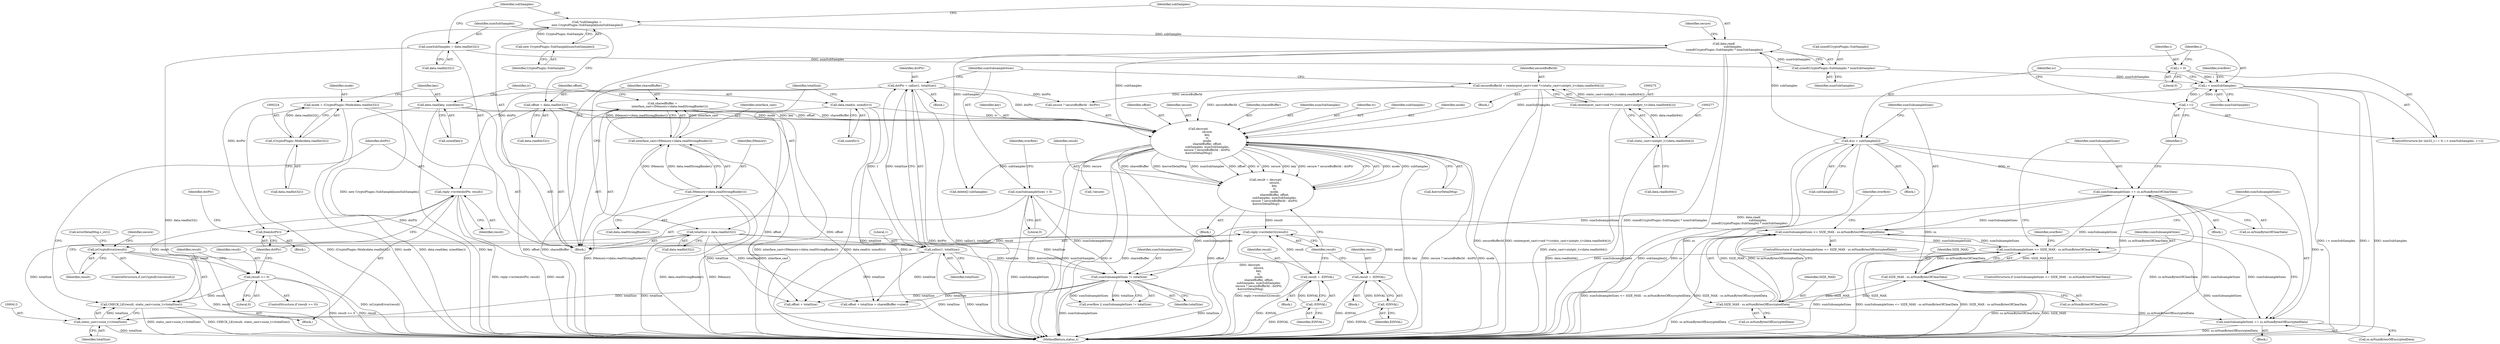digraph "0_Android_22f824feac43d5758f9a70b77f2aca840ba62c3b@API" {
"1000415" [label="(Call,reply->write(dstPtr, result))"];
"1000281" [label="(Call,dstPtr = calloc(1, totalSize))"];
"1000283" [label="(Call,calloc(1, totalSize))"];
"1000237" [label="(Call,totalSize = data.readInt32())"];
"1000410" [label="(Call,CHECK_LE(result, static_cast<ssize_t>(totalSize)))"];
"1000406" [label="(Call,result >= 0)"];
"1000396" [label="(Call,isCryptoError(result))"];
"1000393" [label="(Call,reply->writeInt32(result))"];
"1000376" [label="(Call,result = decrypt(\n                    secure,\n                    key,\n                    iv,\n                    mode,\n                    sharedBuffer, offset,\n                    subSamples, numSubSamples,\n                    secure ? secureBufferId : dstPtr,\n &errorDetailMsg))"];
"1000378" [label="(Call,decrypt(\n                    secure,\n                    key,\n                    iv,\n                    mode,\n                    sharedBuffer, offset,\n                    subSamples, numSubSamples,\n                    secure ? secureBufferId : dstPtr,\n &errorDetailMsg))"];
"1000227" [label="(Call,data.read(key, sizeof(key)))"];
"1000232" [label="(Call,data.read(iv, sizeof(iv)))"];
"1000221" [label="(Call,mode = (CryptoPlugin::Mode)data.readInt32())"];
"1000223" [label="(Call,(CryptoPlugin::Mode)data.readInt32())"];
"1000241" [label="(Call,sharedBuffer =\n                interface_cast<IMemory>(data.readStrongBinder()))"];
"1000243" [label="(Call,interface_cast<IMemory>(data.readStrongBinder()))"];
"1000245" [label="(Call,IMemory>(data.readStrongBinder()))"];
"1000249" [label="(Call,offset = data.readInt32())"];
"1000261" [label="(Call,data.read(\n                    subSamples,\n sizeof(CryptoPlugin::SubSample) * numSubSamples))"];
"1000257" [label="(Call,*subSamples =\n new CryptoPlugin::SubSample[numSubSamples])"];
"1000259" [label="(Call,new CryptoPlugin::SubSample[numSubSamples])"];
"1000263" [label="(Call,sizeof(CryptoPlugin::SubSample) * numSubSamples)"];
"1000253" [label="(Call,numSubSamples = data.readInt32())"];
"1000301" [label="(Call,i < numSubSamples)"];
"1000298" [label="(Call,i = 0)"];
"1000304" [label="(Call,++i)"];
"1000272" [label="(Call,secureBufferId = reinterpret_cast<void *>(static_cast<uintptr_t>(data.readInt64())))"];
"1000274" [label="(Call,reinterpret_cast<void *>(static_cast<uintptr_t>(data.readInt64())))"];
"1000276" [label="(Call,static_cast<uintptr_t>(data.readInt64()))"];
"1000370" [label="(Call,result = -EINVAL)"];
"1000372" [label="(Call,-EINVAL)"];
"1000358" [label="(Call,result = -EINVAL)"];
"1000360" [label="(Call,-EINVAL)"];
"1000412" [label="(Call,static_cast<ssize_t>(totalSize))"];
"1000354" [label="(Call,sumSubsampleSizes != totalSize)"];
"1000333" [label="(Call,sumSubsampleSizes <= SIZE_MAX - ss.mNumBytesOfClearData)"];
"1000314" [label="(Call,sumSubsampleSizes <= SIZE_MAX - ss.mNumBytesOfEncryptedData)"];
"1000289" [label="(Call,sumSubsampleSizes = 0)"];
"1000341" [label="(Call,sumSubsampleSizes += ss.mNumBytesOfClearData)"];
"1000308" [label="(Call,&ss = subSamples[i])"];
"1000335" [label="(Call,SIZE_MAX - ss.mNumBytesOfClearData)"];
"1000316" [label="(Call,SIZE_MAX - ss.mNumBytesOfEncryptedData)"];
"1000322" [label="(Call,sumSubsampleSizes += ss.mNumBytesOfEncryptedData)"];
"1000418" [label="(Call,free(dstPtr))"];
"1000305" [label="(Identifier,i)"];
"1000342" [label="(Identifier,sumSubsampleSizes)"];
"1000316" [label="(Call,SIZE_MAX - ss.mNumBytesOfEncryptedData)"];
"1000333" [label="(Call,sumSubsampleSizes <= SIZE_MAX - ss.mNumBytesOfClearData)"];
"1000321" [label="(Block,)"];
"1000222" [label="(Identifier,mode)"];
"1000358" [label="(Call,result = -EINVAL)"];
"1000308" [label="(Call,&ss = subSamples[i])"];
"1000372" [label="(Call,-EINVAL)"];
"1000225" [label="(Call,data.readInt32())"];
"1000247" [label="(Call,data.readStrongBinder())"];
"1000360" [label="(Call,-EINVAL)"];
"1000375" [label="(Block,)"];
"1000400" [label="(Call,errorDetailMsg.c_str())"];
"1000376" [label="(Call,result = decrypt(\n                    secure,\n                    key,\n                    iv,\n                    mode,\n                    sharedBuffer, offset,\n                    subSamples, numSubSamples,\n                    secure ? secureBufferId : dstPtr,\n &errorDetailMsg))"];
"1000395" [label="(ControlStructure,if (isCryptoError(result)))"];
"1000354" [label="(Call,sumSubsampleSizes != totalSize)"];
"1000234" [label="(Call,sizeof(iv))"];
"1000415" [label="(Call,reply->write(dstPtr, result))"];
"1000402" [label="(Call,!secure)"];
"1000318" [label="(Call,ss.mNumBytesOfEncryptedData)"];
"1000403" [label="(Identifier,secure)"];
"1000250" [label="(Identifier,offset)"];
"1000471" [label="(MethodReturn,status_t)"];
"1000304" [label="(Call,++i)"];
"1000285" [label="(Identifier,totalSize)"];
"1000232" [label="(Call,data.read(iv, sizeof(iv)))"];
"1000281" [label="(Call,dstPtr = calloc(1, totalSize))"];
"1000255" [label="(Call,data.readInt32())"];
"1000266" [label="(Identifier,numSubSamples)"];
"1000378" [label="(Call,decrypt(\n                    secure,\n                    key,\n                    iv,\n                    mode,\n                    sharedBuffer, offset,\n                    subSamples, numSubSamples,\n                    secure ? secureBufferId : dstPtr,\n &errorDetailMsg))"];
"1000228" [label="(Identifier,key)"];
"1000258" [label="(Identifier,subSamples)"];
"1000359" [label="(Identifier,result)"];
"1000361" [label="(Identifier,EINVAL)"];
"1000406" [label="(Call,result >= 0)"];
"1000396" [label="(Call,isCryptoError(result))"];
"1000357" [label="(Block,)"];
"1000383" [label="(Identifier,sharedBuffer)"];
"1000386" [label="(Identifier,numSubSamples)"];
"1000229" [label="(Call,sizeof(key))"];
"1000233" [label="(Identifier,iv)"];
"1000272" [label="(Call,secureBufferId = reinterpret_cast<void *>(static_cast<uintptr_t>(data.readInt64())))"];
"1000278" [label="(Call,data.readInt64())"];
"1000262" [label="(Identifier,subSamples)"];
"1000335" [label="(Call,SIZE_MAX - ss.mNumBytesOfClearData)"];
"1000241" [label="(Call,sharedBuffer =\n                interface_cast<IMemory>(data.readStrongBinder()))"];
"1000249" [label="(Call,offset = data.readInt32())"];
"1000303" [label="(Identifier,numSubSamples)"];
"1000299" [label="(Identifier,i)"];
"1000271" [label="(Block,)"];
"1000314" [label="(Call,sumSubsampleSizes <= SIZE_MAX - ss.mNumBytesOfEncryptedData)"];
"1000322" [label="(Call,sumSubsampleSizes += ss.mNumBytesOfEncryptedData)"];
"1000317" [label="(Identifier,SIZE_MAX)"];
"1000310" [label="(Call,subSamples[i])"];
"1000315" [label="(Identifier,sumSubsampleSizes)"];
"1000421" [label="(Identifier,dstPtr)"];
"1000324" [label="(Call,ss.mNumBytesOfEncryptedData)"];
"1000280" [label="(Block,)"];
"1000296" [label="(ControlStructure,for (int32_t i = 0; i < numSubSamples; ++i))"];
"1000270" [label="(Identifier,secure)"];
"1000332" [label="(ControlStructure,if (sumSubsampleSizes <= SIZE_MAX - ss.mNumBytesOfClearData))"];
"1000343" [label="(Call,ss.mNumBytesOfClearData)"];
"1000264" [label="(Call,sizeof(CryptoPlugin::SubSample))"];
"1000393" [label="(Call,reply->writeInt32(result))"];
"1000273" [label="(Identifier,secureBufferId)"];
"1000405" [label="(ControlStructure,if (result >= 0))"];
"1000381" [label="(Identifier,iv)"];
"1000336" [label="(Identifier,SIZE_MAX)"];
"1000309" [label="(Identifier,ss)"];
"1000323" [label="(Identifier,sumSubsampleSizes)"];
"1000407" [label="(Identifier,result)"];
"1000289" [label="(Call,sumSubsampleSizes = 0)"];
"1000353" [label="(Identifier,overflow)"];
"1000284" [label="(Literal,1)"];
"1000416" [label="(Identifier,dstPtr)"];
"1000409" [label="(Block,)"];
"1000370" [label="(Call,result = -EINVAL)"];
"1000221" [label="(Call,mode = (CryptoPlugin::Mode)data.readInt32())"];
"1000340" [label="(Block,)"];
"1000411" [label="(Identifier,result)"];
"1000397" [label="(Identifier,result)"];
"1000259" [label="(Call,new CryptoPlugin::SubSample[numSubSamples])"];
"1000419" [label="(Identifier,dstPtr)"];
"1000302" [label="(Identifier,i)"];
"1000283" [label="(Call,calloc(1, totalSize))"];
"1000301" [label="(Call,i < numSubSamples)"];
"1000294" [label="(Identifier,overflow)"];
"1000245" [label="(Call,IMemory>(data.readStrongBinder()))"];
"1000254" [label="(Identifier,numSubSamples)"];
"1000276" [label="(Call,static_cast<uintptr_t>(data.readInt64()))"];
"1000237" [label="(Call,totalSize = data.readInt32())"];
"1000291" [label="(Literal,0)"];
"1000408" [label="(Literal,0)"];
"1000387" [label="(Call,secure ? secureBufferId : dstPtr)"];
"1000385" [label="(Identifier,subSamples)"];
"1000341" [label="(Call,sumSubsampleSizes += ss.mNumBytesOfClearData)"];
"1000377" [label="(Identifier,result)"];
"1000337" [label="(Call,ss.mNumBytesOfClearData)"];
"1000391" [label="(Call,&errorDetailMsg)"];
"1000246" [label="(Identifier,IMemory)"];
"1000239" [label="(Call,data.readInt32())"];
"1000382" [label="(Identifier,mode)"];
"1000238" [label="(Identifier,totalSize)"];
"1000356" [label="(Identifier,totalSize)"];
"1000282" [label="(Identifier,dstPtr)"];
"1000227" [label="(Call,data.read(key, sizeof(key)))"];
"1000243" [label="(Call,interface_cast<IMemory>(data.readStrongBinder()))"];
"1000253" [label="(Call,numSubSamples = data.readInt32())"];
"1000410" [label="(Call,CHECK_LE(result, static_cast<ssize_t>(totalSize)))"];
"1000209" [label="(Block,)"];
"1000290" [label="(Identifier,sumSubsampleSizes)"];
"1000394" [label="(Identifier,result)"];
"1000373" [label="(Identifier,EINVAL)"];
"1000352" [label="(Call,overflow || sumSubsampleSizes != totalSize)"];
"1000404" [label="(Block,)"];
"1000349" [label="(Identifier,overflow)"];
"1000334" [label="(Identifier,sumSubsampleSizes)"];
"1000380" [label="(Identifier,key)"];
"1000261" [label="(Call,data.read(\n                    subSamples,\n sizeof(CryptoPlugin::SubSample) * numSubSamples))"];
"1000263" [label="(Call,sizeof(CryptoPlugin::SubSample) * numSubSamples)"];
"1000257" [label="(Call,*subSamples =\n new CryptoPlugin::SubSample[numSubSamples])"];
"1000330" [label="(Identifier,overflow)"];
"1000365" [label="(Call,offset + totalSize)"];
"1000414" [label="(Identifier,totalSize)"];
"1000244" [label="(Identifier,interface_cast)"];
"1000369" [label="(Block,)"];
"1000384" [label="(Identifier,offset)"];
"1000379" [label="(Identifier,secure)"];
"1000298" [label="(Call,i = 0)"];
"1000313" [label="(ControlStructure,if (sumSubsampleSizes <= SIZE_MAX - ss.mNumBytesOfEncryptedData))"];
"1000371" [label="(Identifier,result)"];
"1000260" [label="(Identifier,CryptoPlugin::SubSample)"];
"1000300" [label="(Literal,0)"];
"1000242" [label="(Identifier,sharedBuffer)"];
"1000223" [label="(Call,(CryptoPlugin::Mode)data.readInt32())"];
"1000274" [label="(Call,reinterpret_cast<void *>(static_cast<uintptr_t>(data.readInt64())))"];
"1000306" [label="(Block,)"];
"1000423" [label="(Call,delete[] subSamples)"];
"1000355" [label="(Identifier,sumSubsampleSizes)"];
"1000364" [label="(Call,offset + totalSize > sharedBuffer->size())"];
"1000251" [label="(Call,data.readInt32())"];
"1000417" [label="(Identifier,result)"];
"1000418" [label="(Call,free(dstPtr))"];
"1000412" [label="(Call,static_cast<ssize_t>(totalSize))"];
"1000415" -> "1000409"  [label="AST: "];
"1000415" -> "1000417"  [label="CFG: "];
"1000416" -> "1000415"  [label="AST: "];
"1000417" -> "1000415"  [label="AST: "];
"1000419" -> "1000415"  [label="CFG: "];
"1000415" -> "1000471"  [label="DDG: reply->write(dstPtr, result)"];
"1000415" -> "1000471"  [label="DDG: result"];
"1000281" -> "1000415"  [label="DDG: dstPtr"];
"1000410" -> "1000415"  [label="DDG: result"];
"1000415" -> "1000418"  [label="DDG: dstPtr"];
"1000281" -> "1000280"  [label="AST: "];
"1000281" -> "1000283"  [label="CFG: "];
"1000282" -> "1000281"  [label="AST: "];
"1000283" -> "1000281"  [label="AST: "];
"1000290" -> "1000281"  [label="CFG: "];
"1000281" -> "1000471"  [label="DDG: dstPtr"];
"1000281" -> "1000471"  [label="DDG: calloc(1, totalSize)"];
"1000283" -> "1000281"  [label="DDG: 1"];
"1000283" -> "1000281"  [label="DDG: totalSize"];
"1000281" -> "1000378"  [label="DDG: dstPtr"];
"1000281" -> "1000387"  [label="DDG: dstPtr"];
"1000281" -> "1000418"  [label="DDG: dstPtr"];
"1000283" -> "1000285"  [label="CFG: "];
"1000284" -> "1000283"  [label="AST: "];
"1000285" -> "1000283"  [label="AST: "];
"1000283" -> "1000471"  [label="DDG: totalSize"];
"1000237" -> "1000283"  [label="DDG: totalSize"];
"1000283" -> "1000354"  [label="DDG: totalSize"];
"1000283" -> "1000364"  [label="DDG: totalSize"];
"1000283" -> "1000365"  [label="DDG: totalSize"];
"1000283" -> "1000412"  [label="DDG: totalSize"];
"1000237" -> "1000209"  [label="AST: "];
"1000237" -> "1000239"  [label="CFG: "];
"1000238" -> "1000237"  [label="AST: "];
"1000239" -> "1000237"  [label="AST: "];
"1000242" -> "1000237"  [label="CFG: "];
"1000237" -> "1000471"  [label="DDG: totalSize"];
"1000237" -> "1000354"  [label="DDG: totalSize"];
"1000237" -> "1000364"  [label="DDG: totalSize"];
"1000237" -> "1000365"  [label="DDG: totalSize"];
"1000237" -> "1000412"  [label="DDG: totalSize"];
"1000410" -> "1000409"  [label="AST: "];
"1000410" -> "1000412"  [label="CFG: "];
"1000411" -> "1000410"  [label="AST: "];
"1000412" -> "1000410"  [label="AST: "];
"1000416" -> "1000410"  [label="CFG: "];
"1000410" -> "1000471"  [label="DDG: static_cast<ssize_t>(totalSize)"];
"1000410" -> "1000471"  [label="DDG: CHECK_LE(result, static_cast<ssize_t>(totalSize))"];
"1000406" -> "1000410"  [label="DDG: result"];
"1000412" -> "1000410"  [label="DDG: totalSize"];
"1000406" -> "1000405"  [label="AST: "];
"1000406" -> "1000408"  [label="CFG: "];
"1000407" -> "1000406"  [label="AST: "];
"1000408" -> "1000406"  [label="AST: "];
"1000411" -> "1000406"  [label="CFG: "];
"1000419" -> "1000406"  [label="CFG: "];
"1000406" -> "1000471"  [label="DDG: result"];
"1000406" -> "1000471"  [label="DDG: result >= 0"];
"1000396" -> "1000406"  [label="DDG: result"];
"1000396" -> "1000395"  [label="AST: "];
"1000396" -> "1000397"  [label="CFG: "];
"1000397" -> "1000396"  [label="AST: "];
"1000400" -> "1000396"  [label="CFG: "];
"1000403" -> "1000396"  [label="CFG: "];
"1000396" -> "1000471"  [label="DDG: isCryptoError(result)"];
"1000396" -> "1000471"  [label="DDG: result"];
"1000393" -> "1000396"  [label="DDG: result"];
"1000393" -> "1000209"  [label="AST: "];
"1000393" -> "1000394"  [label="CFG: "];
"1000394" -> "1000393"  [label="AST: "];
"1000397" -> "1000393"  [label="CFG: "];
"1000393" -> "1000471"  [label="DDG: reply->writeInt32(result)"];
"1000376" -> "1000393"  [label="DDG: result"];
"1000370" -> "1000393"  [label="DDG: result"];
"1000358" -> "1000393"  [label="DDG: result"];
"1000376" -> "1000375"  [label="AST: "];
"1000376" -> "1000378"  [label="CFG: "];
"1000377" -> "1000376"  [label="AST: "];
"1000378" -> "1000376"  [label="AST: "];
"1000394" -> "1000376"  [label="CFG: "];
"1000376" -> "1000471"  [label="DDG: decrypt(\n                    secure,\n                    key,\n                    iv,\n                    mode,\n                    sharedBuffer, offset,\n                    subSamples, numSubSamples,\n                    secure ? secureBufferId : dstPtr,\n &errorDetailMsg)"];
"1000378" -> "1000376"  [label="DDG: mode"];
"1000378" -> "1000376"  [label="DDG: subSamples"];
"1000378" -> "1000376"  [label="DDG: sharedBuffer"];
"1000378" -> "1000376"  [label="DDG: &errorDetailMsg"];
"1000378" -> "1000376"  [label="DDG: numSubSamples"];
"1000378" -> "1000376"  [label="DDG: offset"];
"1000378" -> "1000376"  [label="DDG: iv"];
"1000378" -> "1000376"  [label="DDG: secure"];
"1000378" -> "1000376"  [label="DDG: key"];
"1000378" -> "1000376"  [label="DDG: secure ? secureBufferId : dstPtr"];
"1000378" -> "1000391"  [label="CFG: "];
"1000379" -> "1000378"  [label="AST: "];
"1000380" -> "1000378"  [label="AST: "];
"1000381" -> "1000378"  [label="AST: "];
"1000382" -> "1000378"  [label="AST: "];
"1000383" -> "1000378"  [label="AST: "];
"1000384" -> "1000378"  [label="AST: "];
"1000385" -> "1000378"  [label="AST: "];
"1000386" -> "1000378"  [label="AST: "];
"1000387" -> "1000378"  [label="AST: "];
"1000391" -> "1000378"  [label="AST: "];
"1000378" -> "1000471"  [label="DDG: sharedBuffer"];
"1000378" -> "1000471"  [label="DDG: offset"];
"1000378" -> "1000471"  [label="DDG: key"];
"1000378" -> "1000471"  [label="DDG: secure ? secureBufferId : dstPtr"];
"1000378" -> "1000471"  [label="DDG: mode"];
"1000378" -> "1000471"  [label="DDG: &errorDetailMsg"];
"1000378" -> "1000471"  [label="DDG: numSubSamples"];
"1000378" -> "1000471"  [label="DDG: iv"];
"1000227" -> "1000378"  [label="DDG: key"];
"1000232" -> "1000378"  [label="DDG: iv"];
"1000221" -> "1000378"  [label="DDG: mode"];
"1000241" -> "1000378"  [label="DDG: sharedBuffer"];
"1000249" -> "1000378"  [label="DDG: offset"];
"1000261" -> "1000378"  [label="DDG: subSamples"];
"1000301" -> "1000378"  [label="DDG: numSubSamples"];
"1000272" -> "1000378"  [label="DDG: secureBufferId"];
"1000378" -> "1000402"  [label="DDG: secure"];
"1000378" -> "1000423"  [label="DDG: subSamples"];
"1000227" -> "1000209"  [label="AST: "];
"1000227" -> "1000229"  [label="CFG: "];
"1000228" -> "1000227"  [label="AST: "];
"1000229" -> "1000227"  [label="AST: "];
"1000233" -> "1000227"  [label="CFG: "];
"1000227" -> "1000471"  [label="DDG: data.read(key, sizeof(key))"];
"1000227" -> "1000471"  [label="DDG: key"];
"1000232" -> "1000209"  [label="AST: "];
"1000232" -> "1000234"  [label="CFG: "];
"1000233" -> "1000232"  [label="AST: "];
"1000234" -> "1000232"  [label="AST: "];
"1000238" -> "1000232"  [label="CFG: "];
"1000232" -> "1000471"  [label="DDG: iv"];
"1000232" -> "1000471"  [label="DDG: data.read(iv, sizeof(iv))"];
"1000221" -> "1000209"  [label="AST: "];
"1000221" -> "1000223"  [label="CFG: "];
"1000222" -> "1000221"  [label="AST: "];
"1000223" -> "1000221"  [label="AST: "];
"1000228" -> "1000221"  [label="CFG: "];
"1000221" -> "1000471"  [label="DDG: (CryptoPlugin::Mode)data.readInt32()"];
"1000221" -> "1000471"  [label="DDG: mode"];
"1000223" -> "1000221"  [label="DDG: data.readInt32()"];
"1000223" -> "1000225"  [label="CFG: "];
"1000224" -> "1000223"  [label="AST: "];
"1000225" -> "1000223"  [label="AST: "];
"1000241" -> "1000209"  [label="AST: "];
"1000241" -> "1000243"  [label="CFG: "];
"1000242" -> "1000241"  [label="AST: "];
"1000243" -> "1000241"  [label="AST: "];
"1000250" -> "1000241"  [label="CFG: "];
"1000241" -> "1000471"  [label="DDG: sharedBuffer"];
"1000241" -> "1000471"  [label="DDG: interface_cast<IMemory>(data.readStrongBinder())"];
"1000243" -> "1000241"  [label="DDG: interface_cast"];
"1000243" -> "1000241"  [label="DDG: IMemory>(data.readStrongBinder())"];
"1000243" -> "1000245"  [label="CFG: "];
"1000244" -> "1000243"  [label="AST: "];
"1000245" -> "1000243"  [label="AST: "];
"1000243" -> "1000471"  [label="DDG: interface_cast"];
"1000243" -> "1000471"  [label="DDG: IMemory>(data.readStrongBinder())"];
"1000245" -> "1000243"  [label="DDG: IMemory"];
"1000245" -> "1000243"  [label="DDG: data.readStrongBinder()"];
"1000245" -> "1000247"  [label="CFG: "];
"1000246" -> "1000245"  [label="AST: "];
"1000247" -> "1000245"  [label="AST: "];
"1000245" -> "1000471"  [label="DDG: IMemory"];
"1000245" -> "1000471"  [label="DDG: data.readStrongBinder()"];
"1000249" -> "1000209"  [label="AST: "];
"1000249" -> "1000251"  [label="CFG: "];
"1000250" -> "1000249"  [label="AST: "];
"1000251" -> "1000249"  [label="AST: "];
"1000254" -> "1000249"  [label="CFG: "];
"1000249" -> "1000471"  [label="DDG: offset"];
"1000249" -> "1000364"  [label="DDG: offset"];
"1000249" -> "1000365"  [label="DDG: offset"];
"1000261" -> "1000209"  [label="AST: "];
"1000261" -> "1000263"  [label="CFG: "];
"1000262" -> "1000261"  [label="AST: "];
"1000263" -> "1000261"  [label="AST: "];
"1000270" -> "1000261"  [label="CFG: "];
"1000261" -> "1000471"  [label="DDG: sizeof(CryptoPlugin::SubSample) * numSubSamples"];
"1000261" -> "1000471"  [label="DDG: data.read(\n                    subSamples,\n sizeof(CryptoPlugin::SubSample) * numSubSamples)"];
"1000257" -> "1000261"  [label="DDG: subSamples"];
"1000263" -> "1000261"  [label="DDG: numSubSamples"];
"1000261" -> "1000308"  [label="DDG: subSamples"];
"1000261" -> "1000423"  [label="DDG: subSamples"];
"1000257" -> "1000209"  [label="AST: "];
"1000257" -> "1000259"  [label="CFG: "];
"1000258" -> "1000257"  [label="AST: "];
"1000259" -> "1000257"  [label="AST: "];
"1000262" -> "1000257"  [label="CFG: "];
"1000257" -> "1000471"  [label="DDG: new CryptoPlugin::SubSample[numSubSamples]"];
"1000259" -> "1000257"  [label="DDG: CryptoPlugin::SubSample"];
"1000259" -> "1000260"  [label="CFG: "];
"1000260" -> "1000259"  [label="AST: "];
"1000263" -> "1000266"  [label="CFG: "];
"1000264" -> "1000263"  [label="AST: "];
"1000266" -> "1000263"  [label="AST: "];
"1000253" -> "1000263"  [label="DDG: numSubSamples"];
"1000263" -> "1000301"  [label="DDG: numSubSamples"];
"1000253" -> "1000209"  [label="AST: "];
"1000253" -> "1000255"  [label="CFG: "];
"1000254" -> "1000253"  [label="AST: "];
"1000255" -> "1000253"  [label="AST: "];
"1000258" -> "1000253"  [label="CFG: "];
"1000253" -> "1000471"  [label="DDG: data.readInt32()"];
"1000301" -> "1000296"  [label="AST: "];
"1000301" -> "1000303"  [label="CFG: "];
"1000302" -> "1000301"  [label="AST: "];
"1000303" -> "1000301"  [label="AST: "];
"1000309" -> "1000301"  [label="CFG: "];
"1000353" -> "1000301"  [label="CFG: "];
"1000301" -> "1000471"  [label="DDG: numSubSamples"];
"1000301" -> "1000471"  [label="DDG: i < numSubSamples"];
"1000301" -> "1000471"  [label="DDG: i"];
"1000298" -> "1000301"  [label="DDG: i"];
"1000304" -> "1000301"  [label="DDG: i"];
"1000301" -> "1000304"  [label="DDG: i"];
"1000298" -> "1000296"  [label="AST: "];
"1000298" -> "1000300"  [label="CFG: "];
"1000299" -> "1000298"  [label="AST: "];
"1000300" -> "1000298"  [label="AST: "];
"1000302" -> "1000298"  [label="CFG: "];
"1000304" -> "1000296"  [label="AST: "];
"1000304" -> "1000305"  [label="CFG: "];
"1000305" -> "1000304"  [label="AST: "];
"1000302" -> "1000304"  [label="CFG: "];
"1000272" -> "1000271"  [label="AST: "];
"1000272" -> "1000274"  [label="CFG: "];
"1000273" -> "1000272"  [label="AST: "];
"1000274" -> "1000272"  [label="AST: "];
"1000290" -> "1000272"  [label="CFG: "];
"1000272" -> "1000471"  [label="DDG: reinterpret_cast<void *>(static_cast<uintptr_t>(data.readInt64()))"];
"1000272" -> "1000471"  [label="DDG: secureBufferId"];
"1000274" -> "1000272"  [label="DDG: static_cast<uintptr_t>(data.readInt64())"];
"1000272" -> "1000387"  [label="DDG: secureBufferId"];
"1000274" -> "1000276"  [label="CFG: "];
"1000275" -> "1000274"  [label="AST: "];
"1000276" -> "1000274"  [label="AST: "];
"1000274" -> "1000471"  [label="DDG: static_cast<uintptr_t>(data.readInt64())"];
"1000276" -> "1000274"  [label="DDG: data.readInt64()"];
"1000276" -> "1000278"  [label="CFG: "];
"1000277" -> "1000276"  [label="AST: "];
"1000278" -> "1000276"  [label="AST: "];
"1000276" -> "1000471"  [label="DDG: data.readInt64()"];
"1000370" -> "1000369"  [label="AST: "];
"1000370" -> "1000372"  [label="CFG: "];
"1000371" -> "1000370"  [label="AST: "];
"1000372" -> "1000370"  [label="AST: "];
"1000394" -> "1000370"  [label="CFG: "];
"1000370" -> "1000471"  [label="DDG: -EINVAL"];
"1000372" -> "1000370"  [label="DDG: EINVAL"];
"1000372" -> "1000373"  [label="CFG: "];
"1000373" -> "1000372"  [label="AST: "];
"1000372" -> "1000471"  [label="DDG: EINVAL"];
"1000358" -> "1000357"  [label="AST: "];
"1000358" -> "1000360"  [label="CFG: "];
"1000359" -> "1000358"  [label="AST: "];
"1000360" -> "1000358"  [label="AST: "];
"1000394" -> "1000358"  [label="CFG: "];
"1000358" -> "1000471"  [label="DDG: -EINVAL"];
"1000360" -> "1000358"  [label="DDG: EINVAL"];
"1000360" -> "1000361"  [label="CFG: "];
"1000361" -> "1000360"  [label="AST: "];
"1000360" -> "1000471"  [label="DDG: EINVAL"];
"1000412" -> "1000414"  [label="CFG: "];
"1000413" -> "1000412"  [label="AST: "];
"1000414" -> "1000412"  [label="AST: "];
"1000412" -> "1000471"  [label="DDG: totalSize"];
"1000354" -> "1000412"  [label="DDG: totalSize"];
"1000354" -> "1000352"  [label="AST: "];
"1000354" -> "1000356"  [label="CFG: "];
"1000355" -> "1000354"  [label="AST: "];
"1000356" -> "1000354"  [label="AST: "];
"1000352" -> "1000354"  [label="CFG: "];
"1000354" -> "1000471"  [label="DDG: totalSize"];
"1000354" -> "1000471"  [label="DDG: sumSubsampleSizes"];
"1000354" -> "1000352"  [label="DDG: sumSubsampleSizes"];
"1000354" -> "1000352"  [label="DDG: totalSize"];
"1000333" -> "1000354"  [label="DDG: sumSubsampleSizes"];
"1000289" -> "1000354"  [label="DDG: sumSubsampleSizes"];
"1000341" -> "1000354"  [label="DDG: sumSubsampleSizes"];
"1000354" -> "1000364"  [label="DDG: totalSize"];
"1000354" -> "1000365"  [label="DDG: totalSize"];
"1000333" -> "1000332"  [label="AST: "];
"1000333" -> "1000335"  [label="CFG: "];
"1000334" -> "1000333"  [label="AST: "];
"1000335" -> "1000333"  [label="AST: "];
"1000342" -> "1000333"  [label="CFG: "];
"1000349" -> "1000333"  [label="CFG: "];
"1000333" -> "1000471"  [label="DDG: sumSubsampleSizes"];
"1000333" -> "1000471"  [label="DDG: sumSubsampleSizes <= SIZE_MAX - ss.mNumBytesOfClearData"];
"1000333" -> "1000471"  [label="DDG: SIZE_MAX - ss.mNumBytesOfClearData"];
"1000333" -> "1000314"  [label="DDG: sumSubsampleSizes"];
"1000314" -> "1000333"  [label="DDG: sumSubsampleSizes"];
"1000322" -> "1000333"  [label="DDG: sumSubsampleSizes"];
"1000335" -> "1000333"  [label="DDG: SIZE_MAX"];
"1000335" -> "1000333"  [label="DDG: ss.mNumBytesOfClearData"];
"1000333" -> "1000341"  [label="DDG: sumSubsampleSizes"];
"1000314" -> "1000313"  [label="AST: "];
"1000314" -> "1000316"  [label="CFG: "];
"1000315" -> "1000314"  [label="AST: "];
"1000316" -> "1000314"  [label="AST: "];
"1000323" -> "1000314"  [label="CFG: "];
"1000330" -> "1000314"  [label="CFG: "];
"1000314" -> "1000471"  [label="DDG: SIZE_MAX - ss.mNumBytesOfEncryptedData"];
"1000314" -> "1000471"  [label="DDG: sumSubsampleSizes <= SIZE_MAX - ss.mNumBytesOfEncryptedData"];
"1000289" -> "1000314"  [label="DDG: sumSubsampleSizes"];
"1000341" -> "1000314"  [label="DDG: sumSubsampleSizes"];
"1000316" -> "1000314"  [label="DDG: SIZE_MAX"];
"1000316" -> "1000314"  [label="DDG: ss.mNumBytesOfEncryptedData"];
"1000314" -> "1000322"  [label="DDG: sumSubsampleSizes"];
"1000289" -> "1000209"  [label="AST: "];
"1000289" -> "1000291"  [label="CFG: "];
"1000290" -> "1000289"  [label="AST: "];
"1000291" -> "1000289"  [label="AST: "];
"1000294" -> "1000289"  [label="CFG: "];
"1000289" -> "1000471"  [label="DDG: sumSubsampleSizes"];
"1000341" -> "1000340"  [label="AST: "];
"1000341" -> "1000343"  [label="CFG: "];
"1000342" -> "1000341"  [label="AST: "];
"1000343" -> "1000341"  [label="AST: "];
"1000305" -> "1000341"  [label="CFG: "];
"1000341" -> "1000471"  [label="DDG: ss.mNumBytesOfClearData"];
"1000341" -> "1000471"  [label="DDG: sumSubsampleSizes"];
"1000308" -> "1000341"  [label="DDG: ss"];
"1000335" -> "1000341"  [label="DDG: ss.mNumBytesOfClearData"];
"1000308" -> "1000306"  [label="AST: "];
"1000308" -> "1000310"  [label="CFG: "];
"1000309" -> "1000308"  [label="AST: "];
"1000310" -> "1000308"  [label="AST: "];
"1000315" -> "1000308"  [label="CFG: "];
"1000308" -> "1000471"  [label="DDG: subSamples[i]"];
"1000308" -> "1000471"  [label="DDG: ss"];
"1000308" -> "1000316"  [label="DDG: ss"];
"1000308" -> "1000322"  [label="DDG: ss"];
"1000308" -> "1000335"  [label="DDG: ss"];
"1000335" -> "1000337"  [label="CFG: "];
"1000336" -> "1000335"  [label="AST: "];
"1000337" -> "1000335"  [label="AST: "];
"1000335" -> "1000471"  [label="DDG: SIZE_MAX"];
"1000335" -> "1000471"  [label="DDG: ss.mNumBytesOfClearData"];
"1000335" -> "1000316"  [label="DDG: SIZE_MAX"];
"1000316" -> "1000335"  [label="DDG: SIZE_MAX"];
"1000316" -> "1000318"  [label="CFG: "];
"1000317" -> "1000316"  [label="AST: "];
"1000318" -> "1000316"  [label="AST: "];
"1000316" -> "1000471"  [label="DDG: ss.mNumBytesOfEncryptedData"];
"1000316" -> "1000322"  [label="DDG: ss.mNumBytesOfEncryptedData"];
"1000322" -> "1000321"  [label="AST: "];
"1000322" -> "1000324"  [label="CFG: "];
"1000323" -> "1000322"  [label="AST: "];
"1000324" -> "1000322"  [label="AST: "];
"1000334" -> "1000322"  [label="CFG: "];
"1000322" -> "1000471"  [label="DDG: ss.mNumBytesOfEncryptedData"];
"1000418" -> "1000404"  [label="AST: "];
"1000418" -> "1000419"  [label="CFG: "];
"1000419" -> "1000418"  [label="AST: "];
"1000421" -> "1000418"  [label="CFG: "];
}
